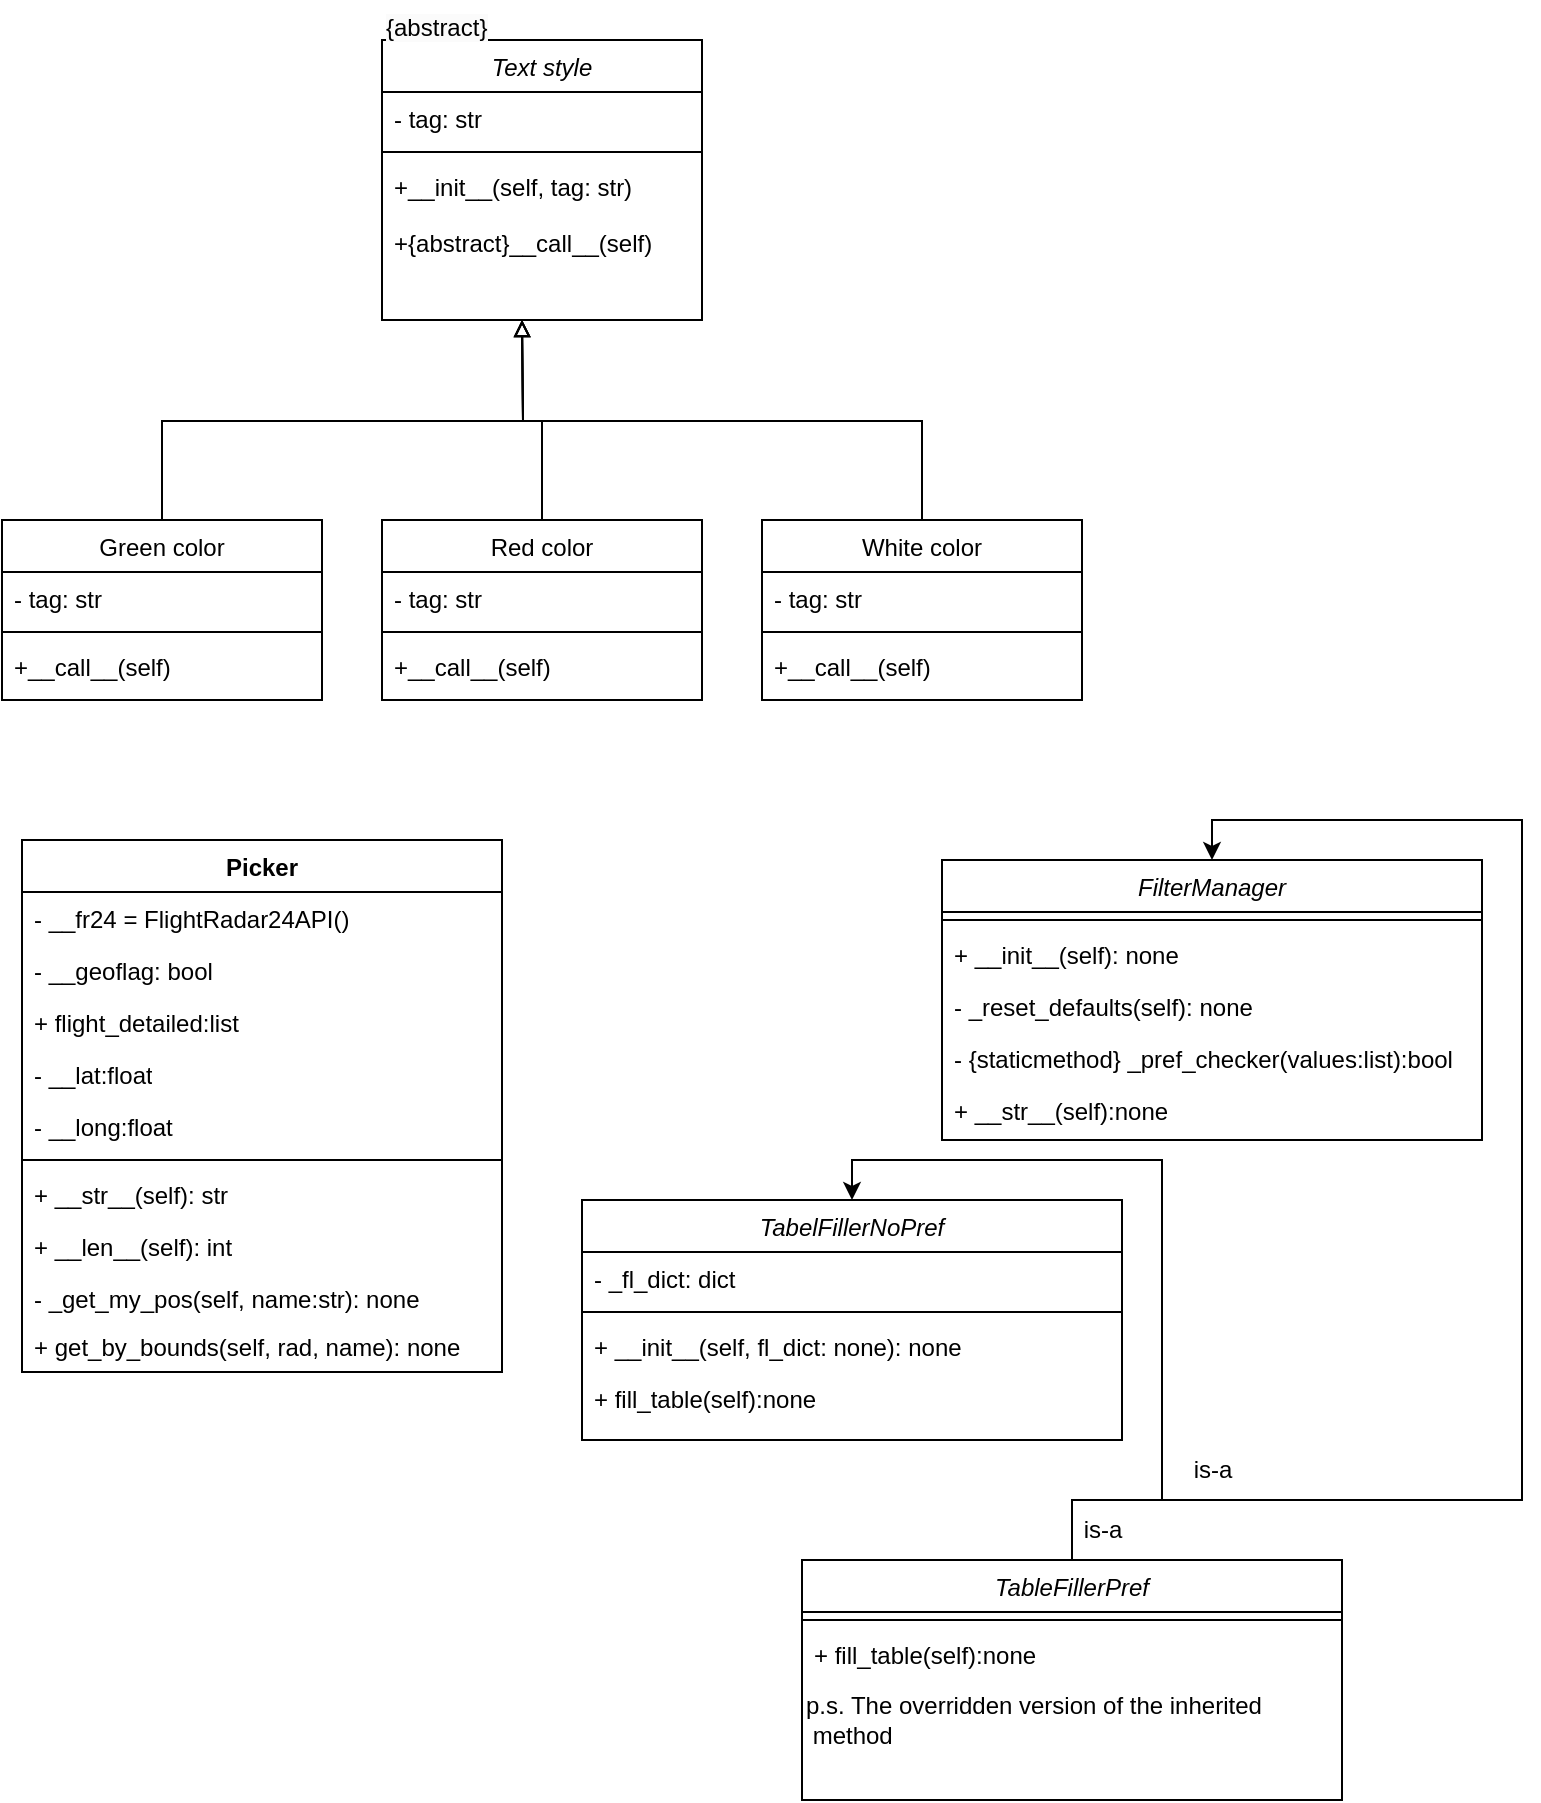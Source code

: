 <mxfile version="24.5.2" type="github">
  <diagram id="C5RBs43oDa-KdzZeNtuy" name="Page-1">
    <mxGraphModel dx="1434" dy="790" grid="1" gridSize="10" guides="1" tooltips="1" connect="1" arrows="1" fold="1" page="1" pageScale="1" pageWidth="827" pageHeight="1169" math="0" shadow="0">
      <root>
        <mxCell id="WIyWlLk6GJQsqaUBKTNV-0" />
        <mxCell id="WIyWlLk6GJQsqaUBKTNV-1" parent="WIyWlLk6GJQsqaUBKTNV-0" />
        <mxCell id="zkfFHV4jXpPFQw0GAbJ--0" value="Text style" style="swimlane;fontStyle=2;align=center;verticalAlign=top;childLayout=stackLayout;horizontal=1;startSize=26;horizontalStack=0;resizeParent=1;resizeLast=0;collapsible=1;marginBottom=0;rounded=0;shadow=0;strokeWidth=1;" parent="WIyWlLk6GJQsqaUBKTNV-1" vertex="1">
          <mxGeometry x="220" y="120" width="160" height="140" as="geometry">
            <mxRectangle x="230" y="140" width="160" height="26" as="alternateBounds" />
          </mxGeometry>
        </mxCell>
        <mxCell id="zkfFHV4jXpPFQw0GAbJ--1" value="- tag: str" style="text;align=left;verticalAlign=top;spacingLeft=4;spacingRight=4;overflow=hidden;rotatable=0;points=[[0,0.5],[1,0.5]];portConstraint=eastwest;" parent="zkfFHV4jXpPFQw0GAbJ--0" vertex="1">
          <mxGeometry y="26" width="160" height="26" as="geometry" />
        </mxCell>
        <mxCell id="zkfFHV4jXpPFQw0GAbJ--4" value="" style="line;html=1;strokeWidth=1;align=left;verticalAlign=middle;spacingTop=-1;spacingLeft=3;spacingRight=3;rotatable=0;labelPosition=right;points=[];portConstraint=eastwest;" parent="zkfFHV4jXpPFQw0GAbJ--0" vertex="1">
          <mxGeometry y="52" width="160" height="8" as="geometry" />
        </mxCell>
        <mxCell id="zkfFHV4jXpPFQw0GAbJ--5" value="+__init__(self, tag: str)&#xa;&#xa;+{abstract}__call__(self)" style="text;align=left;verticalAlign=top;spacingLeft=4;spacingRight=4;overflow=hidden;rotatable=0;points=[[0,0.5],[1,0.5]];portConstraint=eastwest;" parent="zkfFHV4jXpPFQw0GAbJ--0" vertex="1">
          <mxGeometry y="60" width="160" height="54" as="geometry" />
        </mxCell>
        <mxCell id="iUtWm4UhZ4gPZej91cBo-20" style="edgeStyle=orthogonalEdgeStyle;rounded=0;orthogonalLoop=1;jettySize=auto;html=1;exitX=0.5;exitY=0;exitDx=0;exitDy=0;endArrow=block;endFill=0;" edge="1" parent="WIyWlLk6GJQsqaUBKTNV-1" source="zkfFHV4jXpPFQw0GAbJ--6">
          <mxGeometry relative="1" as="geometry">
            <mxPoint x="290" y="260" as="targetPoint" />
          </mxGeometry>
        </mxCell>
        <mxCell id="zkfFHV4jXpPFQw0GAbJ--6" value="Green color" style="swimlane;fontStyle=0;align=center;verticalAlign=top;childLayout=stackLayout;horizontal=1;startSize=26;horizontalStack=0;resizeParent=1;resizeLast=0;collapsible=1;marginBottom=0;rounded=0;shadow=0;strokeWidth=1;" parent="WIyWlLk6GJQsqaUBKTNV-1" vertex="1">
          <mxGeometry x="30" y="360" width="160" height="90" as="geometry">
            <mxRectangle x="130" y="380" width="160" height="26" as="alternateBounds" />
          </mxGeometry>
        </mxCell>
        <mxCell id="iUtWm4UhZ4gPZej91cBo-2" value="- tag: str" style="text;align=left;verticalAlign=top;spacingLeft=4;spacingRight=4;overflow=hidden;rotatable=0;points=[[0,0.5],[1,0.5]];portConstraint=eastwest;" vertex="1" parent="zkfFHV4jXpPFQw0GAbJ--6">
          <mxGeometry y="26" width="160" height="26" as="geometry" />
        </mxCell>
        <mxCell id="zkfFHV4jXpPFQw0GAbJ--9" value="" style="line;html=1;strokeWidth=1;align=left;verticalAlign=middle;spacingTop=-1;spacingLeft=3;spacingRight=3;rotatable=0;labelPosition=right;points=[];portConstraint=eastwest;" parent="zkfFHV4jXpPFQw0GAbJ--6" vertex="1">
          <mxGeometry y="52" width="160" height="8" as="geometry" />
        </mxCell>
        <mxCell id="iUtWm4UhZ4gPZej91cBo-3" value="+__call__(self)" style="text;align=left;verticalAlign=top;spacingLeft=4;spacingRight=4;overflow=hidden;rotatable=0;points=[[0,0.5],[1,0.5]];portConstraint=eastwest;" vertex="1" parent="zkfFHV4jXpPFQw0GAbJ--6">
          <mxGeometry y="60" width="160" height="30" as="geometry" />
        </mxCell>
        <mxCell id="iUtWm4UhZ4gPZej91cBo-21" style="edgeStyle=orthogonalEdgeStyle;rounded=0;orthogonalLoop=1;jettySize=auto;html=1;exitX=0.5;exitY=0;exitDx=0;exitDy=0;endArrow=block;endFill=0;" edge="1" parent="WIyWlLk6GJQsqaUBKTNV-1" source="iUtWm4UhZ4gPZej91cBo-12">
          <mxGeometry relative="1" as="geometry">
            <mxPoint x="290" y="260" as="targetPoint" />
          </mxGeometry>
        </mxCell>
        <mxCell id="iUtWm4UhZ4gPZej91cBo-12" value="Red color" style="swimlane;fontStyle=0;align=center;verticalAlign=top;childLayout=stackLayout;horizontal=1;startSize=26;horizontalStack=0;resizeParent=1;resizeLast=0;collapsible=1;marginBottom=0;rounded=0;shadow=0;strokeWidth=1;" vertex="1" parent="WIyWlLk6GJQsqaUBKTNV-1">
          <mxGeometry x="220" y="360" width="160" height="90" as="geometry">
            <mxRectangle x="130" y="380" width="160" height="26" as="alternateBounds" />
          </mxGeometry>
        </mxCell>
        <mxCell id="iUtWm4UhZ4gPZej91cBo-13" value="- tag: str" style="text;align=left;verticalAlign=top;spacingLeft=4;spacingRight=4;overflow=hidden;rotatable=0;points=[[0,0.5],[1,0.5]];portConstraint=eastwest;" vertex="1" parent="iUtWm4UhZ4gPZej91cBo-12">
          <mxGeometry y="26" width="160" height="26" as="geometry" />
        </mxCell>
        <mxCell id="iUtWm4UhZ4gPZej91cBo-14" value="" style="line;html=1;strokeWidth=1;align=left;verticalAlign=middle;spacingTop=-1;spacingLeft=3;spacingRight=3;rotatable=0;labelPosition=right;points=[];portConstraint=eastwest;" vertex="1" parent="iUtWm4UhZ4gPZej91cBo-12">
          <mxGeometry y="52" width="160" height="8" as="geometry" />
        </mxCell>
        <mxCell id="iUtWm4UhZ4gPZej91cBo-15" value="+__call__(self)" style="text;align=left;verticalAlign=top;spacingLeft=4;spacingRight=4;overflow=hidden;rotatable=0;points=[[0,0.5],[1,0.5]];portConstraint=eastwest;" vertex="1" parent="iUtWm4UhZ4gPZej91cBo-12">
          <mxGeometry y="60" width="160" height="30" as="geometry" />
        </mxCell>
        <mxCell id="iUtWm4UhZ4gPZej91cBo-22" style="edgeStyle=orthogonalEdgeStyle;rounded=0;orthogonalLoop=1;jettySize=auto;html=1;exitX=0.5;exitY=0;exitDx=0;exitDy=0;endArrow=block;endFill=0;" edge="1" parent="WIyWlLk6GJQsqaUBKTNV-1" source="iUtWm4UhZ4gPZej91cBo-16">
          <mxGeometry relative="1" as="geometry">
            <mxPoint x="290" y="260" as="targetPoint" />
          </mxGeometry>
        </mxCell>
        <mxCell id="iUtWm4UhZ4gPZej91cBo-16" value="White color" style="swimlane;fontStyle=0;align=center;verticalAlign=top;childLayout=stackLayout;horizontal=1;startSize=26;horizontalStack=0;resizeParent=1;resizeLast=0;collapsible=1;marginBottom=0;rounded=0;shadow=0;strokeWidth=1;glass=0;swimlaneLine=1;" vertex="1" parent="WIyWlLk6GJQsqaUBKTNV-1">
          <mxGeometry x="410" y="360" width="160" height="90" as="geometry">
            <mxRectangle x="130" y="380" width="160" height="26" as="alternateBounds" />
          </mxGeometry>
        </mxCell>
        <mxCell id="iUtWm4UhZ4gPZej91cBo-17" value="- tag: str" style="text;align=left;verticalAlign=top;spacingLeft=4;spacingRight=4;overflow=hidden;rotatable=0;points=[[0,0.5],[1,0.5]];portConstraint=eastwest;" vertex="1" parent="iUtWm4UhZ4gPZej91cBo-16">
          <mxGeometry y="26" width="160" height="26" as="geometry" />
        </mxCell>
        <mxCell id="iUtWm4UhZ4gPZej91cBo-18" value="" style="line;html=1;strokeWidth=1;align=left;verticalAlign=middle;spacingTop=-1;spacingLeft=3;spacingRight=3;rotatable=0;labelPosition=right;points=[];portConstraint=eastwest;" vertex="1" parent="iUtWm4UhZ4gPZej91cBo-16">
          <mxGeometry y="52" width="160" height="8" as="geometry" />
        </mxCell>
        <mxCell id="iUtWm4UhZ4gPZej91cBo-19" value="+__call__(self)" style="text;align=left;verticalAlign=top;spacingLeft=4;spacingRight=4;overflow=hidden;rotatable=0;points=[[0,0.5],[1,0.5]];portConstraint=eastwest;" vertex="1" parent="iUtWm4UhZ4gPZej91cBo-16">
          <mxGeometry y="60" width="160" height="30" as="geometry" />
        </mxCell>
        <mxCell id="iUtWm4UhZ4gPZej91cBo-25" value="Picker" style="swimlane;fontStyle=1;align=center;verticalAlign=top;childLayout=stackLayout;horizontal=1;startSize=26;horizontalStack=0;resizeParent=1;resizeParentMax=0;resizeLast=0;collapsible=1;marginBottom=0;whiteSpace=wrap;html=1;" vertex="1" parent="WIyWlLk6GJQsqaUBKTNV-1">
          <mxGeometry x="40" y="520" width="240" height="266" as="geometry" />
        </mxCell>
        <mxCell id="iUtWm4UhZ4gPZej91cBo-26" value="- __fr24 = FlightRadar24API()" style="text;strokeColor=none;fillColor=none;align=left;verticalAlign=top;spacingLeft=4;spacingRight=4;overflow=hidden;rotatable=0;points=[[0,0.5],[1,0.5]];portConstraint=eastwest;whiteSpace=wrap;html=1;" vertex="1" parent="iUtWm4UhZ4gPZej91cBo-25">
          <mxGeometry y="26" width="240" height="26" as="geometry" />
        </mxCell>
        <mxCell id="iUtWm4UhZ4gPZej91cBo-29" value="- __geoflag: bool" style="text;strokeColor=none;fillColor=none;align=left;verticalAlign=top;spacingLeft=4;spacingRight=4;overflow=hidden;rotatable=0;points=[[0,0.5],[1,0.5]];portConstraint=eastwest;whiteSpace=wrap;html=1;" vertex="1" parent="iUtWm4UhZ4gPZej91cBo-25">
          <mxGeometry y="52" width="240" height="26" as="geometry" />
        </mxCell>
        <mxCell id="iUtWm4UhZ4gPZej91cBo-30" value="+ flight_detailed:list&amp;nbsp;" style="text;strokeColor=none;fillColor=none;align=left;verticalAlign=top;spacingLeft=4;spacingRight=4;overflow=hidden;rotatable=0;points=[[0,0.5],[1,0.5]];portConstraint=eastwest;whiteSpace=wrap;html=1;" vertex="1" parent="iUtWm4UhZ4gPZej91cBo-25">
          <mxGeometry y="78" width="240" height="26" as="geometry" />
        </mxCell>
        <mxCell id="iUtWm4UhZ4gPZej91cBo-31" value="- __lat:float" style="text;strokeColor=none;fillColor=none;align=left;verticalAlign=top;spacingLeft=4;spacingRight=4;overflow=hidden;rotatable=0;points=[[0,0.5],[1,0.5]];portConstraint=eastwest;whiteSpace=wrap;html=1;" vertex="1" parent="iUtWm4UhZ4gPZej91cBo-25">
          <mxGeometry y="104" width="240" height="26" as="geometry" />
        </mxCell>
        <mxCell id="iUtWm4UhZ4gPZej91cBo-32" value="- __long:float&amp;nbsp;" style="text;strokeColor=none;fillColor=none;align=left;verticalAlign=top;spacingLeft=4;spacingRight=4;overflow=hidden;rotatable=0;points=[[0,0.5],[1,0.5]];portConstraint=eastwest;whiteSpace=wrap;html=1;" vertex="1" parent="iUtWm4UhZ4gPZej91cBo-25">
          <mxGeometry y="130" width="240" height="26" as="geometry" />
        </mxCell>
        <mxCell id="iUtWm4UhZ4gPZej91cBo-27" value="" style="line;strokeWidth=1;fillColor=none;align=left;verticalAlign=middle;spacingTop=-1;spacingLeft=3;spacingRight=3;rotatable=0;labelPosition=right;points=[];portConstraint=eastwest;strokeColor=inherit;" vertex="1" parent="iUtWm4UhZ4gPZej91cBo-25">
          <mxGeometry y="156" width="240" height="8" as="geometry" />
        </mxCell>
        <mxCell id="iUtWm4UhZ4gPZej91cBo-28" value="+ __str__(self): str" style="text;strokeColor=none;fillColor=none;align=left;verticalAlign=top;spacingLeft=4;spacingRight=4;overflow=hidden;rotatable=0;points=[[0,0.5],[1,0.5]];portConstraint=eastwest;whiteSpace=wrap;html=1;" vertex="1" parent="iUtWm4UhZ4gPZej91cBo-25">
          <mxGeometry y="164" width="240" height="26" as="geometry" />
        </mxCell>
        <mxCell id="iUtWm4UhZ4gPZej91cBo-33" value="+ __len__(self): int&lt;div&gt;&lt;br&gt;&lt;/div&gt;" style="text;strokeColor=none;fillColor=none;align=left;verticalAlign=top;spacingLeft=4;spacingRight=4;overflow=hidden;rotatable=0;points=[[0,0.5],[1,0.5]];portConstraint=eastwest;whiteSpace=wrap;html=1;" vertex="1" parent="iUtWm4UhZ4gPZej91cBo-25">
          <mxGeometry y="190" width="240" height="26" as="geometry" />
        </mxCell>
        <mxCell id="iUtWm4UhZ4gPZej91cBo-34" value="- _get_my_pos(self, name:str): none" style="text;strokeColor=none;fillColor=none;align=left;verticalAlign=top;spacingLeft=4;spacingRight=4;overflow=hidden;rotatable=0;points=[[0,0.5],[1,0.5]];portConstraint=eastwest;whiteSpace=wrap;html=1;" vertex="1" parent="iUtWm4UhZ4gPZej91cBo-25">
          <mxGeometry y="216" width="240" height="24" as="geometry" />
        </mxCell>
        <mxCell id="iUtWm4UhZ4gPZej91cBo-35" value="&lt;div&gt;+ get_by_bounds(self, rad, name): none&lt;br&gt;&lt;/div&gt;" style="text;strokeColor=none;fillColor=none;align=left;verticalAlign=top;spacingLeft=4;spacingRight=4;overflow=hidden;rotatable=0;points=[[0,0.5],[1,0.5]];portConstraint=eastwest;whiteSpace=wrap;html=1;" vertex="1" parent="iUtWm4UhZ4gPZej91cBo-25">
          <mxGeometry y="240" width="240" height="26" as="geometry" />
        </mxCell>
        <mxCell id="iUtWm4UhZ4gPZej91cBo-36" value="&lt;span style=&quot;color: rgb(0, 0, 0); font-family: Helvetica; font-size: 12px; font-style: normal; font-variant-ligatures: normal; font-variant-caps: normal; font-weight: 400; letter-spacing: normal; orphans: 2; text-align: left; text-indent: 0px; text-transform: none; widows: 2; word-spacing: 0px; -webkit-text-stroke-width: 0px; white-space: nowrap; background-color: rgb(251, 251, 251); text-decoration-thickness: initial; text-decoration-style: initial; text-decoration-color: initial; display: inline !important; float: none;&quot;&gt;{abstract}&lt;/span&gt;" style="text;whiteSpace=wrap;html=1;" vertex="1" parent="WIyWlLk6GJQsqaUBKTNV-1">
          <mxGeometry x="220" y="100" width="80" height="40" as="geometry" />
        </mxCell>
        <mxCell id="iUtWm4UhZ4gPZej91cBo-37" value="FilterManager" style="swimlane;fontStyle=2;align=center;verticalAlign=top;childLayout=stackLayout;horizontal=1;startSize=26;horizontalStack=0;resizeParent=1;resizeLast=0;collapsible=1;marginBottom=0;rounded=0;shadow=0;strokeWidth=1;" vertex="1" parent="WIyWlLk6GJQsqaUBKTNV-1">
          <mxGeometry x="500" y="530" width="270" height="140" as="geometry">
            <mxRectangle x="230" y="140" width="160" height="26" as="alternateBounds" />
          </mxGeometry>
        </mxCell>
        <mxCell id="iUtWm4UhZ4gPZej91cBo-39" value="" style="line;html=1;strokeWidth=1;align=left;verticalAlign=middle;spacingTop=-1;spacingLeft=3;spacingRight=3;rotatable=0;labelPosition=right;points=[];portConstraint=eastwest;" vertex="1" parent="iUtWm4UhZ4gPZej91cBo-37">
          <mxGeometry y="26" width="270" height="8" as="geometry" />
        </mxCell>
        <mxCell id="iUtWm4UhZ4gPZej91cBo-40" value="+ __init__(self): none" style="text;align=left;verticalAlign=top;spacingLeft=4;spacingRight=4;overflow=hidden;rotatable=0;points=[[0,0.5],[1,0.5]];portConstraint=eastwest;" vertex="1" parent="iUtWm4UhZ4gPZej91cBo-37">
          <mxGeometry y="34" width="270" height="26" as="geometry" />
        </mxCell>
        <mxCell id="iUtWm4UhZ4gPZej91cBo-44" value="- _reset_defaults(self): none" style="text;align=left;verticalAlign=top;spacingLeft=4;spacingRight=4;overflow=hidden;rotatable=0;points=[[0,0.5],[1,0.5]];portConstraint=eastwest;" vertex="1" parent="iUtWm4UhZ4gPZej91cBo-37">
          <mxGeometry y="60" width="270" height="26" as="geometry" />
        </mxCell>
        <mxCell id="iUtWm4UhZ4gPZej91cBo-45" value="- {staticmethod} _pref_checker(values:list):bool" style="text;align=left;verticalAlign=top;spacingLeft=4;spacingRight=4;overflow=hidden;rotatable=0;points=[[0,0.5],[1,0.5]];portConstraint=eastwest;" vertex="1" parent="iUtWm4UhZ4gPZej91cBo-37">
          <mxGeometry y="86" width="270" height="26" as="geometry" />
        </mxCell>
        <mxCell id="iUtWm4UhZ4gPZej91cBo-46" value="+ __str__(self):none" style="text;align=left;verticalAlign=top;spacingLeft=4;spacingRight=4;overflow=hidden;rotatable=0;points=[[0,0.5],[1,0.5]];portConstraint=eastwest;" vertex="1" parent="iUtWm4UhZ4gPZej91cBo-37">
          <mxGeometry y="112" width="270" height="26" as="geometry" />
        </mxCell>
        <mxCell id="iUtWm4UhZ4gPZej91cBo-47" value="TabelFillerNoPref" style="swimlane;fontStyle=2;align=center;verticalAlign=top;childLayout=stackLayout;horizontal=1;startSize=26;horizontalStack=0;resizeParent=1;resizeLast=0;collapsible=1;marginBottom=0;rounded=0;shadow=0;strokeWidth=1;" vertex="1" parent="WIyWlLk6GJQsqaUBKTNV-1">
          <mxGeometry x="320" y="700" width="270" height="120" as="geometry">
            <mxRectangle x="230" y="140" width="160" height="26" as="alternateBounds" />
          </mxGeometry>
        </mxCell>
        <mxCell id="iUtWm4UhZ4gPZej91cBo-53" value="- _fl_dict: dict" style="text;align=left;verticalAlign=top;spacingLeft=4;spacingRight=4;overflow=hidden;rotatable=0;points=[[0,0.5],[1,0.5]];portConstraint=eastwest;" vertex="1" parent="iUtWm4UhZ4gPZej91cBo-47">
          <mxGeometry y="26" width="270" height="26" as="geometry" />
        </mxCell>
        <mxCell id="iUtWm4UhZ4gPZej91cBo-48" value="" style="line;html=1;strokeWidth=1;align=left;verticalAlign=middle;spacingTop=-1;spacingLeft=3;spacingRight=3;rotatable=0;labelPosition=right;points=[];portConstraint=eastwest;" vertex="1" parent="iUtWm4UhZ4gPZej91cBo-47">
          <mxGeometry y="52" width="270" height="8" as="geometry" />
        </mxCell>
        <mxCell id="iUtWm4UhZ4gPZej91cBo-49" value="+ __init__(self, fl_dict: none): none" style="text;align=left;verticalAlign=top;spacingLeft=4;spacingRight=4;overflow=hidden;rotatable=0;points=[[0,0.5],[1,0.5]];portConstraint=eastwest;" vertex="1" parent="iUtWm4UhZ4gPZej91cBo-47">
          <mxGeometry y="60" width="270" height="26" as="geometry" />
        </mxCell>
        <mxCell id="iUtWm4UhZ4gPZej91cBo-50" value="+ fill_table(self):none" style="text;align=left;verticalAlign=top;spacingLeft=4;spacingRight=4;overflow=hidden;rotatable=0;points=[[0,0.5],[1,0.5]];portConstraint=eastwest;" vertex="1" parent="iUtWm4UhZ4gPZej91cBo-47">
          <mxGeometry y="86" width="270" height="26" as="geometry" />
        </mxCell>
        <mxCell id="iUtWm4UhZ4gPZej91cBo-65" style="edgeStyle=orthogonalEdgeStyle;rounded=0;orthogonalLoop=1;jettySize=auto;html=1;exitX=0.5;exitY=0;exitDx=0;exitDy=0;entryX=0.5;entryY=0;entryDx=0;entryDy=0;" edge="1" parent="WIyWlLk6GJQsqaUBKTNV-1" source="iUtWm4UhZ4gPZej91cBo-58" target="iUtWm4UhZ4gPZej91cBo-47">
          <mxGeometry relative="1" as="geometry">
            <Array as="points">
              <mxPoint x="565" y="850" />
              <mxPoint x="610" y="850" />
              <mxPoint x="610" y="680" />
              <mxPoint x="455" y="680" />
            </Array>
          </mxGeometry>
        </mxCell>
        <mxCell id="iUtWm4UhZ4gPZej91cBo-67" style="edgeStyle=orthogonalEdgeStyle;rounded=0;orthogonalLoop=1;jettySize=auto;html=1;exitX=0.5;exitY=0;exitDx=0;exitDy=0;entryX=0.5;entryY=0;entryDx=0;entryDy=0;" edge="1" parent="WIyWlLk6GJQsqaUBKTNV-1" source="iUtWm4UhZ4gPZej91cBo-58" target="iUtWm4UhZ4gPZej91cBo-37">
          <mxGeometry relative="1" as="geometry">
            <Array as="points">
              <mxPoint x="565" y="850" />
              <mxPoint x="790" y="850" />
              <mxPoint x="790" y="510" />
              <mxPoint x="635" y="510" />
            </Array>
          </mxGeometry>
        </mxCell>
        <mxCell id="iUtWm4UhZ4gPZej91cBo-58" value="TableFillerPref" style="swimlane;fontStyle=2;align=center;verticalAlign=top;childLayout=stackLayout;horizontal=1;startSize=26;horizontalStack=0;resizeParent=1;resizeLast=0;collapsible=1;marginBottom=0;rounded=0;shadow=0;strokeWidth=1;" vertex="1" parent="WIyWlLk6GJQsqaUBKTNV-1">
          <mxGeometry x="430" y="880" width="270" height="120" as="geometry">
            <mxRectangle x="230" y="140" width="160" height="26" as="alternateBounds" />
          </mxGeometry>
        </mxCell>
        <mxCell id="iUtWm4UhZ4gPZej91cBo-60" value="" style="line;html=1;strokeWidth=1;align=left;verticalAlign=middle;spacingTop=-1;spacingLeft=3;spacingRight=3;rotatable=0;labelPosition=right;points=[];portConstraint=eastwest;" vertex="1" parent="iUtWm4UhZ4gPZej91cBo-58">
          <mxGeometry y="26" width="270" height="8" as="geometry" />
        </mxCell>
        <mxCell id="iUtWm4UhZ4gPZej91cBo-62" value="+ fill_table(self):none" style="text;align=left;verticalAlign=top;spacingLeft=4;spacingRight=4;overflow=hidden;rotatable=0;points=[[0,0.5],[1,0.5]];portConstraint=eastwest;" vertex="1" parent="iUtWm4UhZ4gPZej91cBo-58">
          <mxGeometry y="34" width="270" height="26" as="geometry" />
        </mxCell>
        <mxCell id="iUtWm4UhZ4gPZej91cBo-64" value="p.s. The overridden version of the inherited&lt;div&gt;&amp;nbsp;method&amp;nbsp;&lt;/div&gt;" style="text;html=1;align=left;verticalAlign=middle;resizable=0;points=[];autosize=1;strokeColor=none;fillColor=none;" vertex="1" parent="iUtWm4UhZ4gPZej91cBo-58">
          <mxGeometry y="60" width="270" height="40" as="geometry" />
        </mxCell>
        <mxCell id="iUtWm4UhZ4gPZej91cBo-68" value="is-a" style="text;html=1;align=center;verticalAlign=middle;resizable=0;points=[];autosize=1;strokeColor=none;fillColor=none;" vertex="1" parent="WIyWlLk6GJQsqaUBKTNV-1">
          <mxGeometry x="560" y="850" width="40" height="30" as="geometry" />
        </mxCell>
        <mxCell id="iUtWm4UhZ4gPZej91cBo-69" value="is-a" style="text;html=1;align=center;verticalAlign=middle;resizable=0;points=[];autosize=1;strokeColor=none;fillColor=none;" vertex="1" parent="WIyWlLk6GJQsqaUBKTNV-1">
          <mxGeometry x="615" y="820" width="40" height="30" as="geometry" />
        </mxCell>
      </root>
    </mxGraphModel>
  </diagram>
</mxfile>
